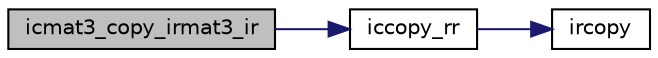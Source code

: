 digraph "icmat3_copy_irmat3_ir"
{
  edge [fontname="Helvetica",fontsize="10",labelfontname="Helvetica",labelfontsize="10"];
  node [fontname="Helvetica",fontsize="10",shape=record];
  rankdir="LR";
  Node50 [label="icmat3_copy_irmat3_ir",height=0.2,width=0.4,color="black", fillcolor="grey75", style="filled", fontcolor="black"];
  Node50 -> Node51 [color="midnightblue",fontsize="10",style="solid",fontname="Helvetica"];
  Node51 [label="iccopy_rr",height=0.2,width=0.4,color="black", fillcolor="white", style="filled",URL="$icmulti_8c.html#ab32ffca90bb0ee6184564f667901565b",tooltip="コピー [c0,c1]=[a0,a1]+[b0,b1]i. rmultiをcmultiにキャスト "];
  Node51 -> Node52 [color="midnightblue",fontsize="10",style="solid",fontname="Helvetica"];
  Node52 [label="ircopy",height=0.2,width=0.4,color="black", fillcolor="white", style="filled",URL="$irmulti_8c.html#aaf2192a33e04cbba12da47550fde287e",tooltip="コピー [y0,y1]=[x0,x1]. "];
}
